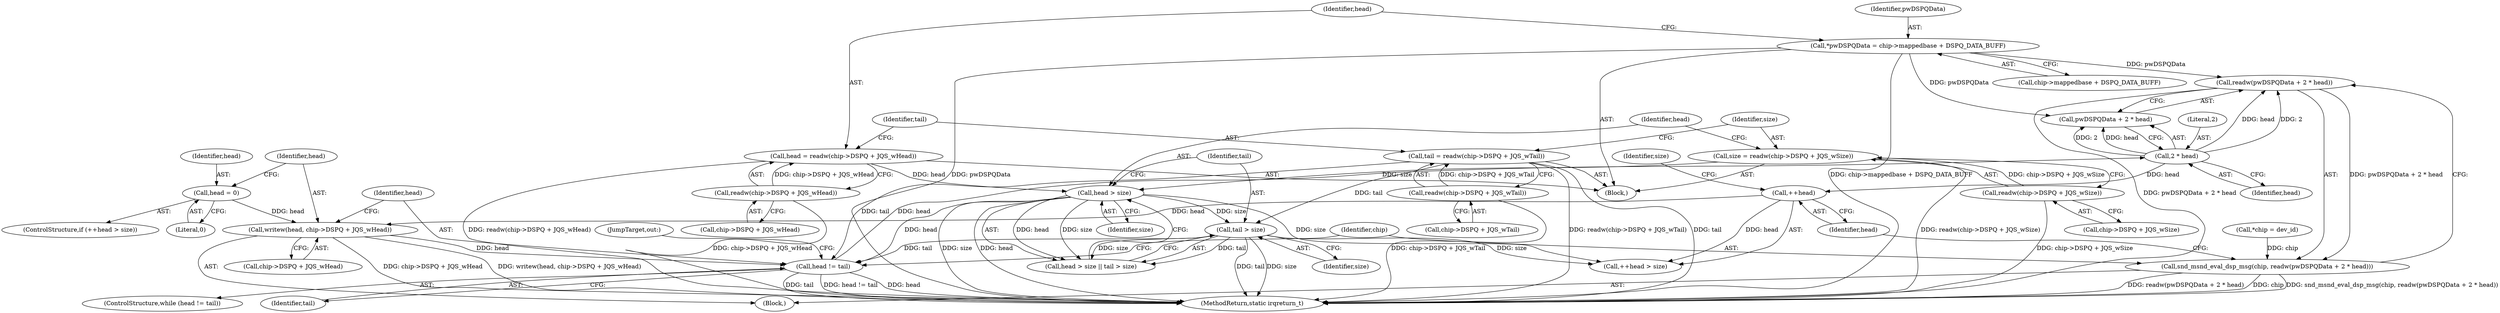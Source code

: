 digraph "0_linux_20e2b791796bd68816fa115f12be5320de2b8021_0@API" {
"1000163" [label="(Call,readw(pwDSPQData + 2 * head))"];
"1000113" [label="(Call,*pwDSPQData = chip->mappedbase + DSPQ_DATA_BUFF)"];
"1000166" [label="(Call,2 * head)"];
"1000157" [label="(Call,head != tail)"];
"1000177" [label="(Call,writew(head, chip->DSPQ + JQS_wHead))"];
"1000171" [label="(Call,++head)"];
"1000174" [label="(Call,head = 0)"];
"1000149" [label="(Call,head > size)"];
"1000123" [label="(Call,head = readw(chip->DSPQ + JQS_wHead))"];
"1000125" [label="(Call,readw(chip->DSPQ + JQS_wHead))"];
"1000139" [label="(Call,size = readw(chip->DSPQ + JQS_wSize))"];
"1000141" [label="(Call,readw(chip->DSPQ + JQS_wSize))"];
"1000131" [label="(Call,tail = readw(chip->DSPQ + JQS_wTail))"];
"1000133" [label="(Call,readw(chip->DSPQ + JQS_wTail))"];
"1000152" [label="(Call,tail > size)"];
"1000161" [label="(Call,snd_msnd_eval_dsp_msg(chip, readw(pwDSPQData + 2 * head)))"];
"1000150" [label="(Identifier,head)"];
"1000162" [label="(Identifier,chip)"];
"1000113" [label="(Call,*pwDSPQData = chip->mappedbase + DSPQ_DATA_BUFF)"];
"1000126" [label="(Call,chip->DSPQ + JQS_wHead)"];
"1000153" [label="(Identifier,tail)"];
"1000171" [label="(Call,++head)"];
"1000159" [label="(Identifier,tail)"];
"1000176" [label="(Literal,0)"];
"1000124" [label="(Identifier,head)"];
"1000177" [label="(Call,writew(head, chip->DSPQ + JQS_wHead))"];
"1000179" [label="(Call,chip->DSPQ + JQS_wHead)"];
"1000163" [label="(Call,readw(pwDSPQData + 2 * head))"];
"1000133" [label="(Call,readw(chip->DSPQ + JQS_wTail))"];
"1000161" [label="(Call,snd_msnd_eval_dsp_msg(chip, readw(pwDSPQData + 2 * head)))"];
"1000167" [label="(Literal,2)"];
"1000164" [label="(Call,pwDSPQData + 2 * head)"];
"1000170" [label="(Call,++head > size)"];
"1000154" [label="(Identifier,size)"];
"1000158" [label="(Identifier,head)"];
"1000134" [label="(Call,chip->DSPQ + JQS_wTail)"];
"1000169" [label="(ControlStructure,if (++head > size))"];
"1000174" [label="(Call,head = 0)"];
"1000123" [label="(Call,head = readw(chip->DSPQ + JQS_wHead))"];
"1000178" [label="(Identifier,head)"];
"1000166" [label="(Call,2 * head)"];
"1000148" [label="(Call,head > size || tail > size)"];
"1000151" [label="(Identifier,size)"];
"1000168" [label="(Identifier,head)"];
"1000131" [label="(Call,tail = readw(chip->DSPQ + JQS_wTail))"];
"1000139" [label="(Call,size = readw(chip->DSPQ + JQS_wSize))"];
"1000109" [label="(Call,*chip = dev_id)"];
"1000157" [label="(Call,head != tail)"];
"1000175" [label="(Identifier,head)"];
"1000140" [label="(Identifier,size)"];
"1000160" [label="(Block,)"];
"1000142" [label="(Call,chip->DSPQ + JQS_wSize)"];
"1000125" [label="(Call,readw(chip->DSPQ + JQS_wHead))"];
"1000149" [label="(Call,head > size)"];
"1000193" [label="(MethodReturn,static irqreturn_t)"];
"1000173" [label="(Identifier,size)"];
"1000114" [label="(Identifier,pwDSPQData)"];
"1000172" [label="(Identifier,head)"];
"1000132" [label="(Identifier,tail)"];
"1000184" [label="(JumpTarget,out:)"];
"1000115" [label="(Call,chip->mappedbase + DSPQ_DATA_BUFF)"];
"1000156" [label="(ControlStructure,while (head != tail))"];
"1000141" [label="(Call,readw(chip->DSPQ + JQS_wSize))"];
"1000152" [label="(Call,tail > size)"];
"1000107" [label="(Block,)"];
"1000163" -> "1000161"  [label="AST: "];
"1000163" -> "1000164"  [label="CFG: "];
"1000164" -> "1000163"  [label="AST: "];
"1000161" -> "1000163"  [label="CFG: "];
"1000163" -> "1000193"  [label="DDG: pwDSPQData + 2 * head"];
"1000163" -> "1000161"  [label="DDG: pwDSPQData + 2 * head"];
"1000113" -> "1000163"  [label="DDG: pwDSPQData"];
"1000166" -> "1000163"  [label="DDG: 2"];
"1000166" -> "1000163"  [label="DDG: head"];
"1000113" -> "1000107"  [label="AST: "];
"1000113" -> "1000115"  [label="CFG: "];
"1000114" -> "1000113"  [label="AST: "];
"1000115" -> "1000113"  [label="AST: "];
"1000124" -> "1000113"  [label="CFG: "];
"1000113" -> "1000193"  [label="DDG: pwDSPQData"];
"1000113" -> "1000193"  [label="DDG: chip->mappedbase + DSPQ_DATA_BUFF"];
"1000113" -> "1000164"  [label="DDG: pwDSPQData"];
"1000166" -> "1000164"  [label="AST: "];
"1000166" -> "1000168"  [label="CFG: "];
"1000167" -> "1000166"  [label="AST: "];
"1000168" -> "1000166"  [label="AST: "];
"1000164" -> "1000166"  [label="CFG: "];
"1000166" -> "1000164"  [label="DDG: 2"];
"1000166" -> "1000164"  [label="DDG: head"];
"1000157" -> "1000166"  [label="DDG: head"];
"1000166" -> "1000171"  [label="DDG: head"];
"1000157" -> "1000156"  [label="AST: "];
"1000157" -> "1000159"  [label="CFG: "];
"1000158" -> "1000157"  [label="AST: "];
"1000159" -> "1000157"  [label="AST: "];
"1000162" -> "1000157"  [label="CFG: "];
"1000184" -> "1000157"  [label="CFG: "];
"1000157" -> "1000193"  [label="DDG: tail"];
"1000157" -> "1000193"  [label="DDG: head != tail"];
"1000157" -> "1000193"  [label="DDG: head"];
"1000177" -> "1000157"  [label="DDG: head"];
"1000149" -> "1000157"  [label="DDG: head"];
"1000131" -> "1000157"  [label="DDG: tail"];
"1000152" -> "1000157"  [label="DDG: tail"];
"1000177" -> "1000160"  [label="AST: "];
"1000177" -> "1000179"  [label="CFG: "];
"1000178" -> "1000177"  [label="AST: "];
"1000179" -> "1000177"  [label="AST: "];
"1000158" -> "1000177"  [label="CFG: "];
"1000177" -> "1000193"  [label="DDG: chip->DSPQ + JQS_wHead"];
"1000177" -> "1000193"  [label="DDG: writew(head, chip->DSPQ + JQS_wHead)"];
"1000171" -> "1000177"  [label="DDG: head"];
"1000174" -> "1000177"  [label="DDG: head"];
"1000171" -> "1000170"  [label="AST: "];
"1000171" -> "1000172"  [label="CFG: "];
"1000172" -> "1000171"  [label="AST: "];
"1000173" -> "1000171"  [label="CFG: "];
"1000171" -> "1000170"  [label="DDG: head"];
"1000174" -> "1000169"  [label="AST: "];
"1000174" -> "1000176"  [label="CFG: "];
"1000175" -> "1000174"  [label="AST: "];
"1000176" -> "1000174"  [label="AST: "];
"1000178" -> "1000174"  [label="CFG: "];
"1000149" -> "1000148"  [label="AST: "];
"1000149" -> "1000151"  [label="CFG: "];
"1000150" -> "1000149"  [label="AST: "];
"1000151" -> "1000149"  [label="AST: "];
"1000153" -> "1000149"  [label="CFG: "];
"1000148" -> "1000149"  [label="CFG: "];
"1000149" -> "1000193"  [label="DDG: size"];
"1000149" -> "1000193"  [label="DDG: head"];
"1000149" -> "1000148"  [label="DDG: head"];
"1000149" -> "1000148"  [label="DDG: size"];
"1000123" -> "1000149"  [label="DDG: head"];
"1000139" -> "1000149"  [label="DDG: size"];
"1000149" -> "1000152"  [label="DDG: size"];
"1000149" -> "1000170"  [label="DDG: size"];
"1000123" -> "1000107"  [label="AST: "];
"1000123" -> "1000125"  [label="CFG: "];
"1000124" -> "1000123"  [label="AST: "];
"1000125" -> "1000123"  [label="AST: "];
"1000132" -> "1000123"  [label="CFG: "];
"1000123" -> "1000193"  [label="DDG: readw(chip->DSPQ + JQS_wHead)"];
"1000125" -> "1000123"  [label="DDG: chip->DSPQ + JQS_wHead"];
"1000125" -> "1000126"  [label="CFG: "];
"1000126" -> "1000125"  [label="AST: "];
"1000125" -> "1000193"  [label="DDG: chip->DSPQ + JQS_wHead"];
"1000139" -> "1000107"  [label="AST: "];
"1000139" -> "1000141"  [label="CFG: "];
"1000140" -> "1000139"  [label="AST: "];
"1000141" -> "1000139"  [label="AST: "];
"1000150" -> "1000139"  [label="CFG: "];
"1000139" -> "1000193"  [label="DDG: readw(chip->DSPQ + JQS_wSize)"];
"1000141" -> "1000139"  [label="DDG: chip->DSPQ + JQS_wSize"];
"1000141" -> "1000142"  [label="CFG: "];
"1000142" -> "1000141"  [label="AST: "];
"1000141" -> "1000193"  [label="DDG: chip->DSPQ + JQS_wSize"];
"1000131" -> "1000107"  [label="AST: "];
"1000131" -> "1000133"  [label="CFG: "];
"1000132" -> "1000131"  [label="AST: "];
"1000133" -> "1000131"  [label="AST: "];
"1000140" -> "1000131"  [label="CFG: "];
"1000131" -> "1000193"  [label="DDG: readw(chip->DSPQ + JQS_wTail)"];
"1000131" -> "1000193"  [label="DDG: tail"];
"1000133" -> "1000131"  [label="DDG: chip->DSPQ + JQS_wTail"];
"1000131" -> "1000152"  [label="DDG: tail"];
"1000133" -> "1000134"  [label="CFG: "];
"1000134" -> "1000133"  [label="AST: "];
"1000133" -> "1000193"  [label="DDG: chip->DSPQ + JQS_wTail"];
"1000152" -> "1000148"  [label="AST: "];
"1000152" -> "1000154"  [label="CFG: "];
"1000153" -> "1000152"  [label="AST: "];
"1000154" -> "1000152"  [label="AST: "];
"1000148" -> "1000152"  [label="CFG: "];
"1000152" -> "1000193"  [label="DDG: tail"];
"1000152" -> "1000193"  [label="DDG: size"];
"1000152" -> "1000148"  [label="DDG: tail"];
"1000152" -> "1000148"  [label="DDG: size"];
"1000152" -> "1000170"  [label="DDG: size"];
"1000161" -> "1000160"  [label="AST: "];
"1000162" -> "1000161"  [label="AST: "];
"1000172" -> "1000161"  [label="CFG: "];
"1000161" -> "1000193"  [label="DDG: readw(pwDSPQData + 2 * head)"];
"1000161" -> "1000193"  [label="DDG: chip"];
"1000161" -> "1000193"  [label="DDG: snd_msnd_eval_dsp_msg(chip, readw(pwDSPQData + 2 * head))"];
"1000109" -> "1000161"  [label="DDG: chip"];
}
